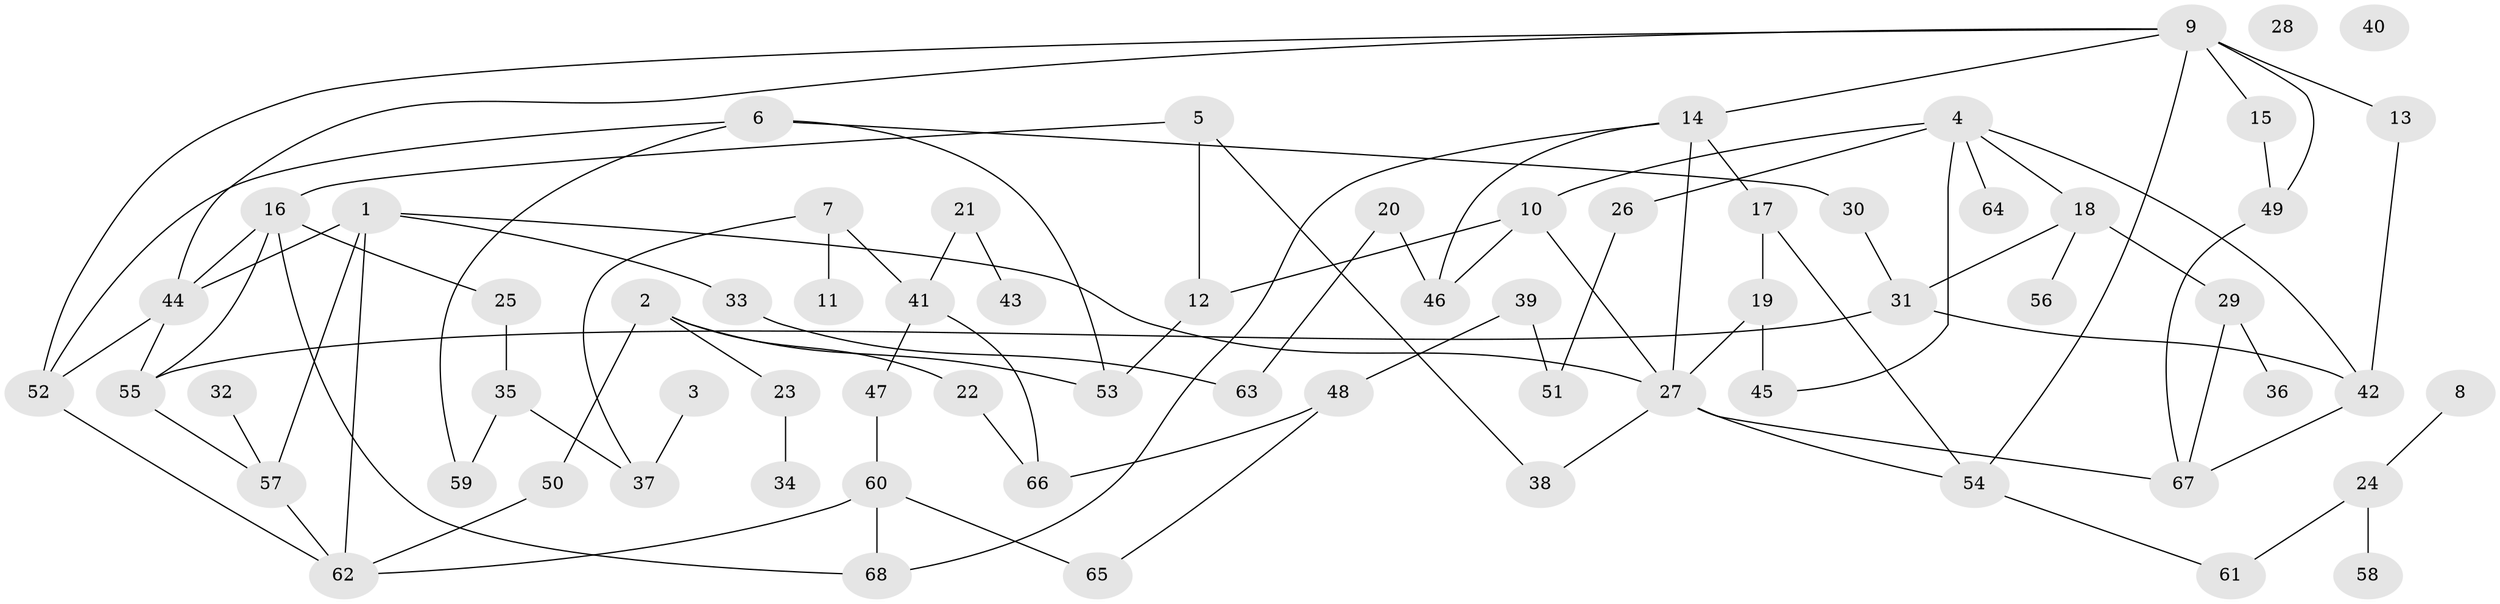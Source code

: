 // Generated by graph-tools (version 1.1) at 2025/33/03/09/25 02:33:53]
// undirected, 68 vertices, 96 edges
graph export_dot {
graph [start="1"]
  node [color=gray90,style=filled];
  1;
  2;
  3;
  4;
  5;
  6;
  7;
  8;
  9;
  10;
  11;
  12;
  13;
  14;
  15;
  16;
  17;
  18;
  19;
  20;
  21;
  22;
  23;
  24;
  25;
  26;
  27;
  28;
  29;
  30;
  31;
  32;
  33;
  34;
  35;
  36;
  37;
  38;
  39;
  40;
  41;
  42;
  43;
  44;
  45;
  46;
  47;
  48;
  49;
  50;
  51;
  52;
  53;
  54;
  55;
  56;
  57;
  58;
  59;
  60;
  61;
  62;
  63;
  64;
  65;
  66;
  67;
  68;
  1 -- 27;
  1 -- 33;
  1 -- 44;
  1 -- 57;
  1 -- 62;
  2 -- 22;
  2 -- 23;
  2 -- 50;
  2 -- 53;
  3 -- 37;
  4 -- 10;
  4 -- 18;
  4 -- 26;
  4 -- 42;
  4 -- 45;
  4 -- 64;
  5 -- 12;
  5 -- 16;
  5 -- 38;
  6 -- 30;
  6 -- 52;
  6 -- 53;
  6 -- 59;
  7 -- 11;
  7 -- 37;
  7 -- 41;
  8 -- 24;
  9 -- 13;
  9 -- 14;
  9 -- 15;
  9 -- 44;
  9 -- 49;
  9 -- 52;
  9 -- 54;
  10 -- 12;
  10 -- 27;
  10 -- 46;
  12 -- 53;
  13 -- 42;
  14 -- 17;
  14 -- 27;
  14 -- 46;
  14 -- 68;
  15 -- 49;
  16 -- 25;
  16 -- 44;
  16 -- 55;
  16 -- 68;
  17 -- 19;
  17 -- 54;
  18 -- 29;
  18 -- 31;
  18 -- 56;
  19 -- 27;
  19 -- 45;
  20 -- 46;
  20 -- 63;
  21 -- 41;
  21 -- 43;
  22 -- 66;
  23 -- 34;
  24 -- 58;
  24 -- 61;
  25 -- 35;
  26 -- 51;
  27 -- 38;
  27 -- 54;
  27 -- 67;
  29 -- 36;
  29 -- 67;
  30 -- 31;
  31 -- 42;
  31 -- 55;
  32 -- 57;
  33 -- 63;
  35 -- 37;
  35 -- 59;
  39 -- 48;
  39 -- 51;
  41 -- 47;
  41 -- 66;
  42 -- 67;
  44 -- 52;
  44 -- 55;
  47 -- 60;
  48 -- 65;
  48 -- 66;
  49 -- 67;
  50 -- 62;
  52 -- 62;
  54 -- 61;
  55 -- 57;
  57 -- 62;
  60 -- 62;
  60 -- 65;
  60 -- 68;
}
